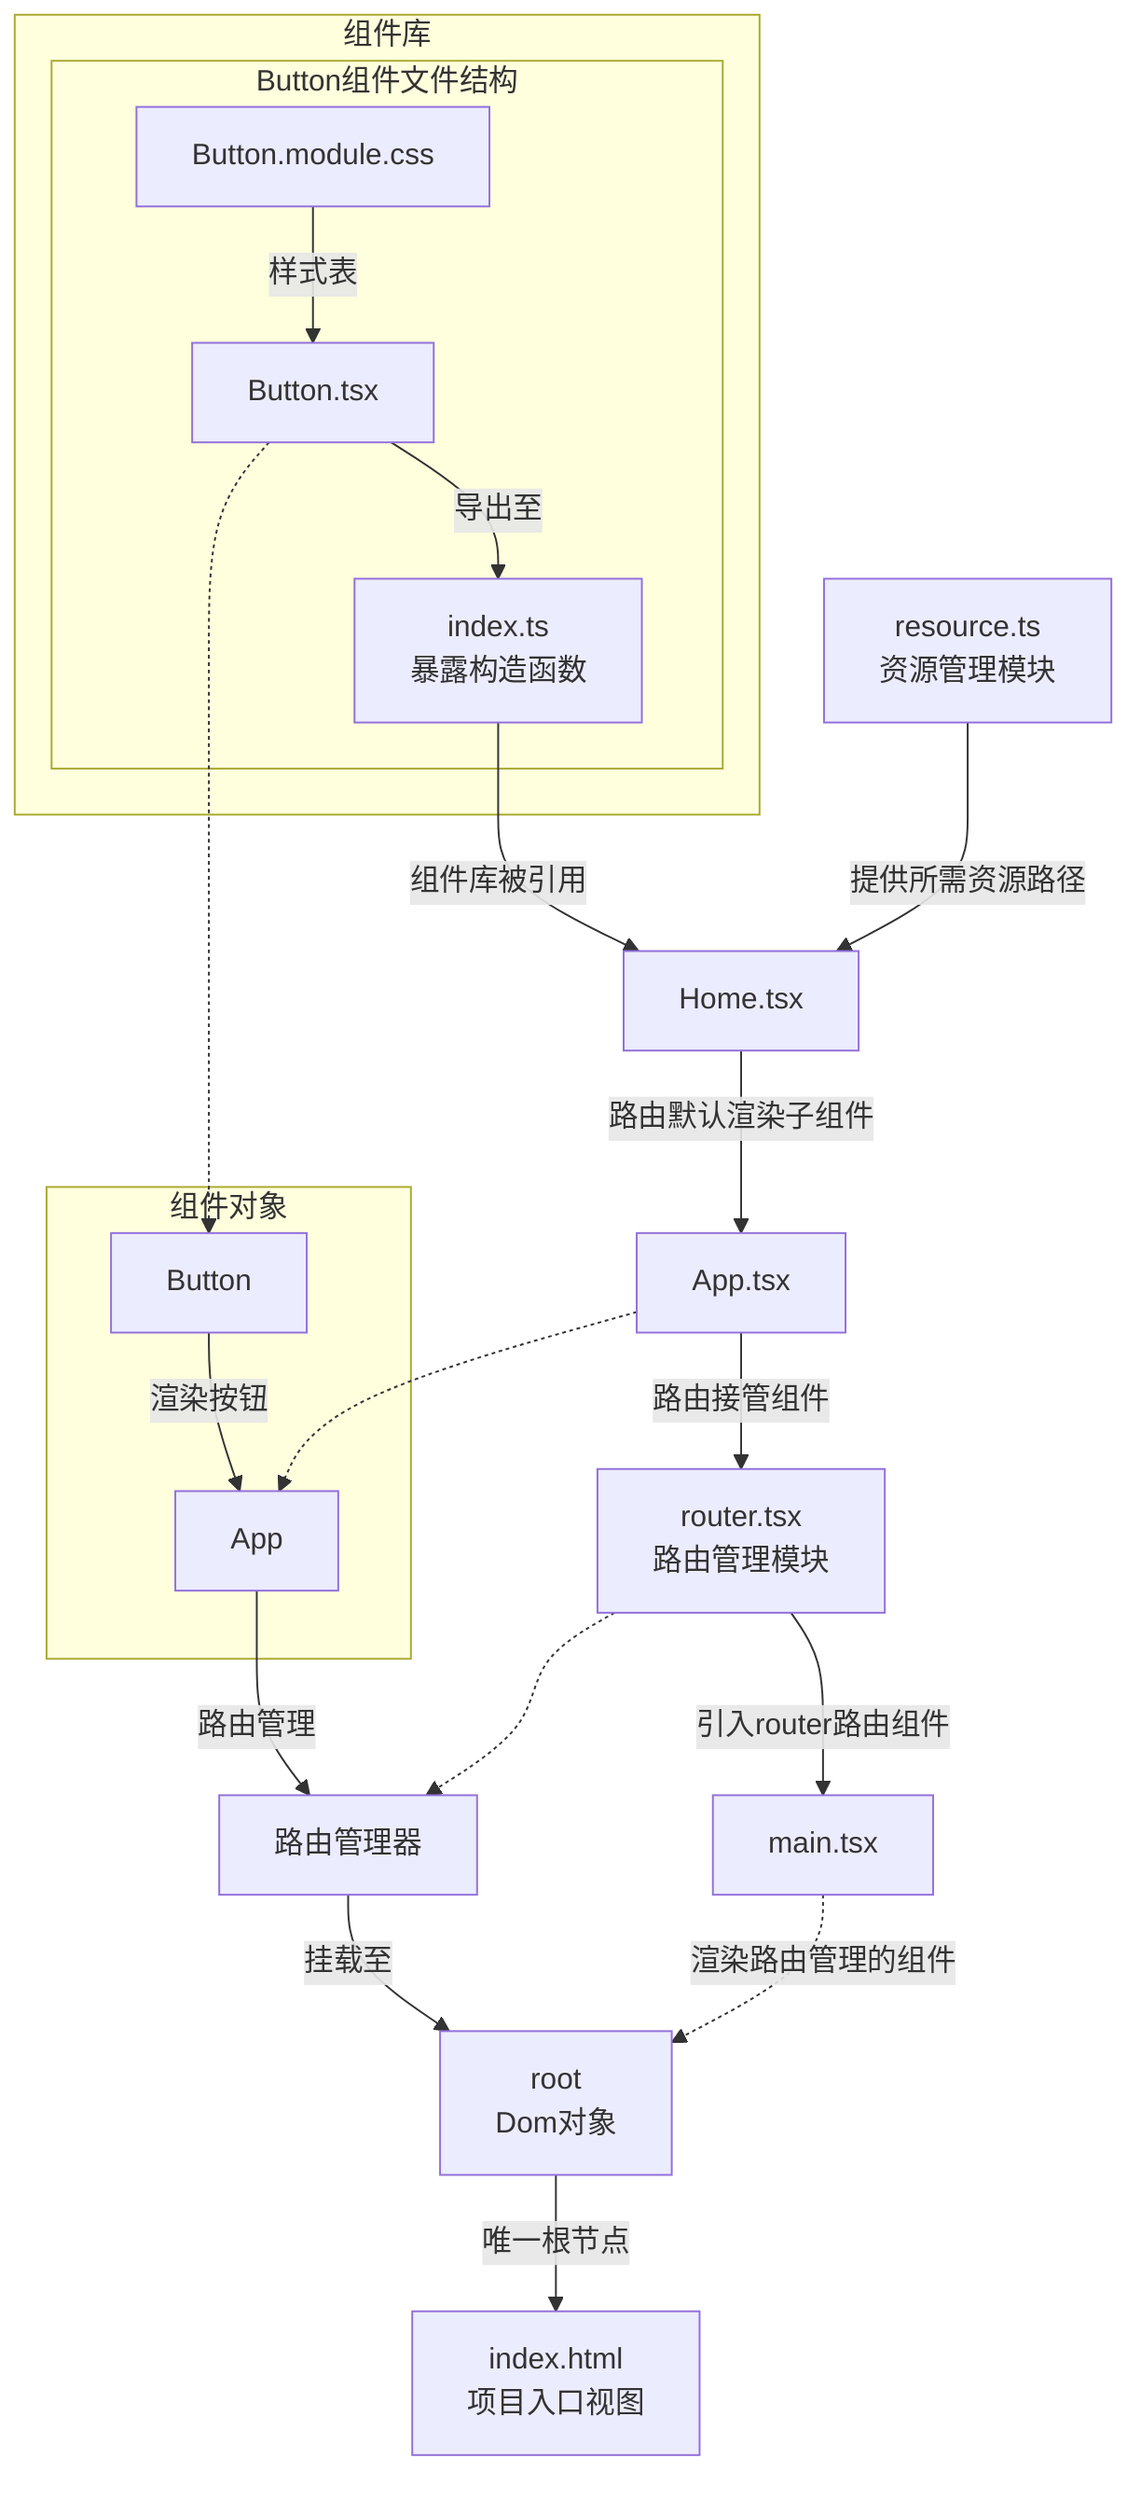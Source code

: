 flowchart TB

    subgraph 组件对象
        Button[Button] --渲染按钮--> App[App]
    end
    App[App] --路由管理--> router-obj[路由管理器] --挂载至--> root[root<br>Dom对象]
    subgraph 组件库
        subgraph Button组件文件结构
            Button.module.css --样式表-->Button.tsx[Button.tsx] --导出至--> index.ts[index.ts<br>暴露构造函数]
        end

        Button.tsx -.-> Button
    end
    Home.tsx[Home.tsx]
    App.tsx[App.tsx]
    main.tsx[main.tsx]
    router[router.tsx<br>路由管理模块]
%%    组件库 --组件被路由集中管理--> router
    router--引入router路由组件--> main.tsx


    Home.tsx --路由默认渲染子组件--> App.tsx
    index.ts --组件库被引用--> Home.tsx
    App.tsx -.-> App
    router -.-> router-obj
    App.tsx --路由接管组件--> router

    main.tsx -.渲染路由管理的组件.-> root
    resource.ts[resource.ts<br>资源管理模块] --提供所需资源路径--> Home.tsx
    root --唯一根节点--> index.html[index.html<br>项目入口视图]